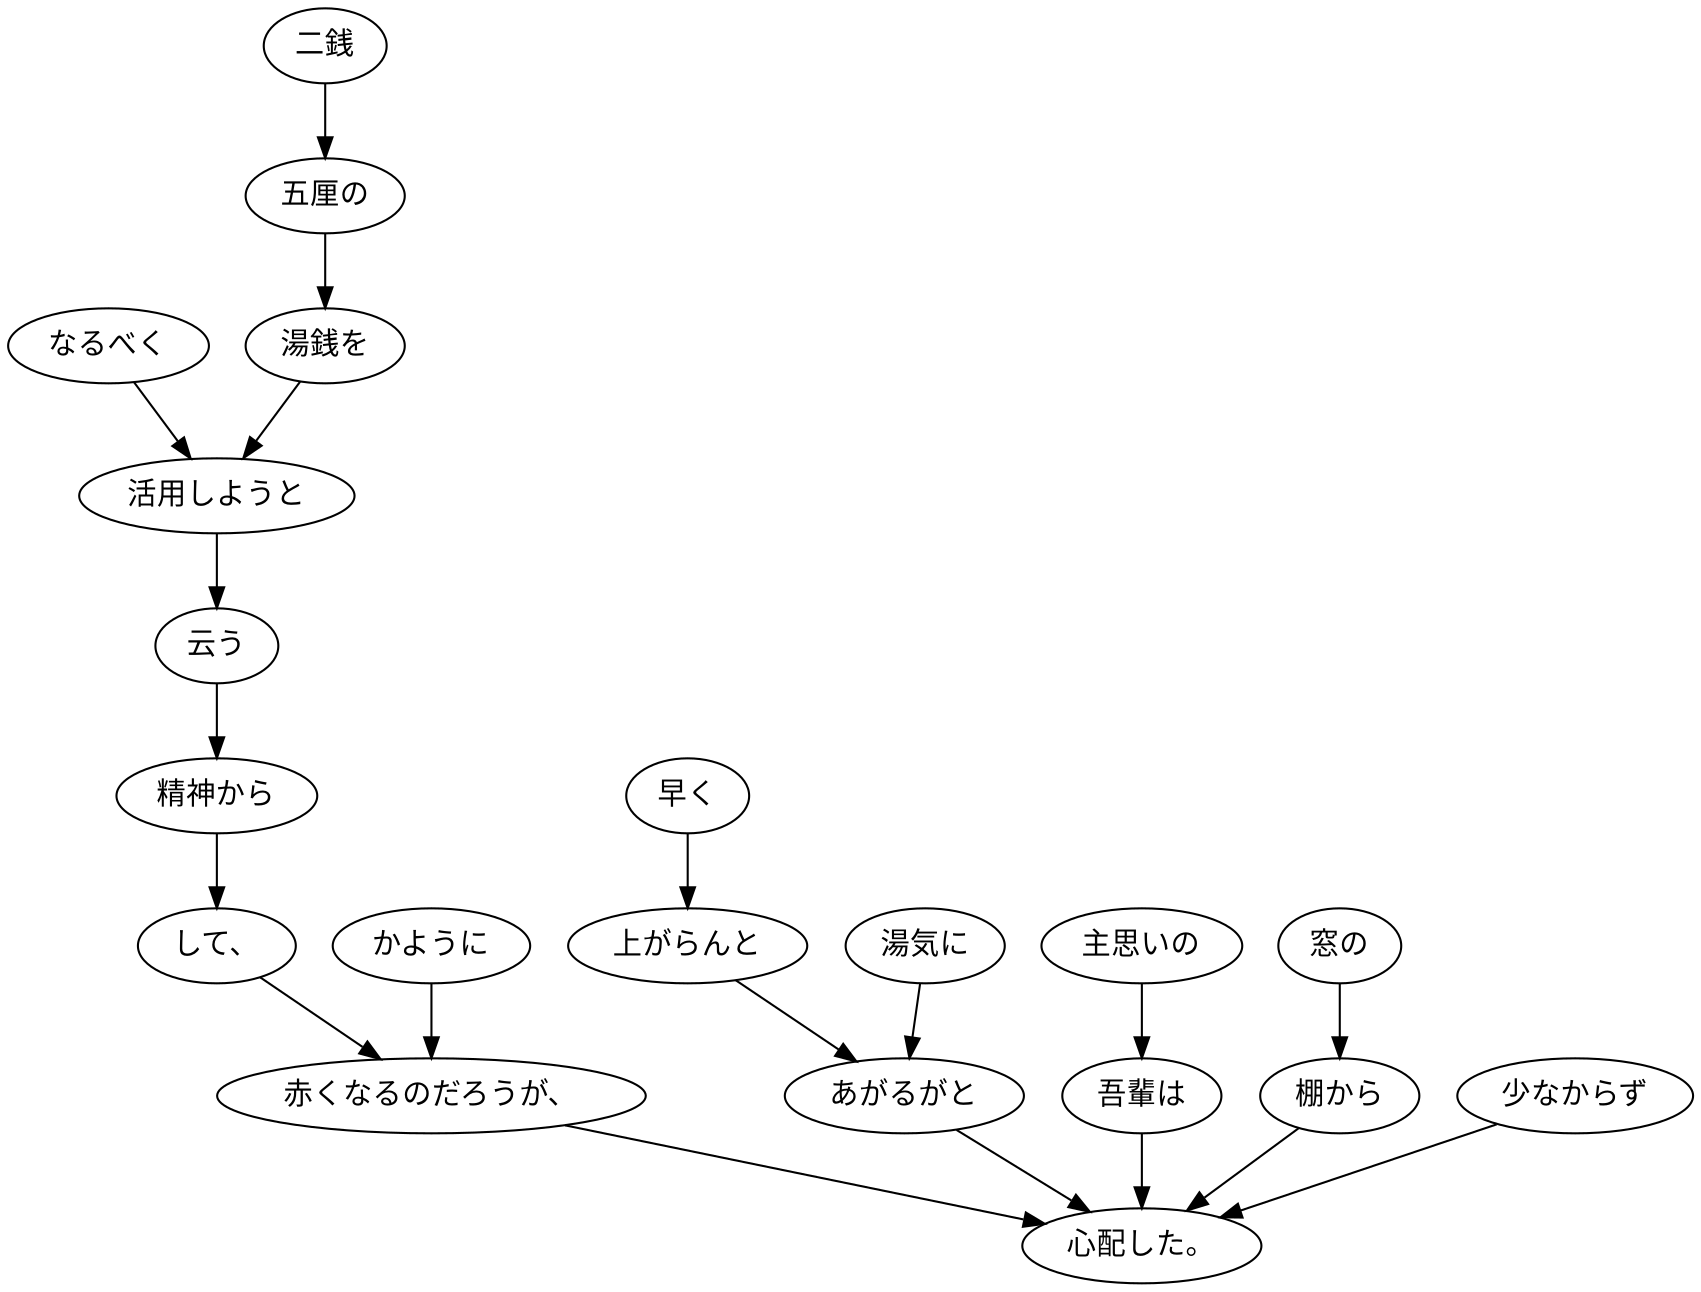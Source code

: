 digraph graph4401 {
	node0 [label="なるべく"];
	node1 [label="二銭"];
	node2 [label="五厘の"];
	node3 [label="湯銭を"];
	node4 [label="活用しようと"];
	node5 [label="云う"];
	node6 [label="精神から"];
	node7 [label="して、"];
	node8 [label="かように"];
	node9 [label="赤くなるのだろうが、"];
	node10 [label="早く"];
	node11 [label="上がらんと"];
	node12 [label="湯気に"];
	node13 [label="あがるがと"];
	node14 [label="主思いの"];
	node15 [label="吾輩は"];
	node16 [label="窓の"];
	node17 [label="棚から"];
	node18 [label="少なからず"];
	node19 [label="心配した。"];
	node0 -> node4;
	node1 -> node2;
	node2 -> node3;
	node3 -> node4;
	node4 -> node5;
	node5 -> node6;
	node6 -> node7;
	node7 -> node9;
	node8 -> node9;
	node9 -> node19;
	node10 -> node11;
	node11 -> node13;
	node12 -> node13;
	node13 -> node19;
	node14 -> node15;
	node15 -> node19;
	node16 -> node17;
	node17 -> node19;
	node18 -> node19;
}
